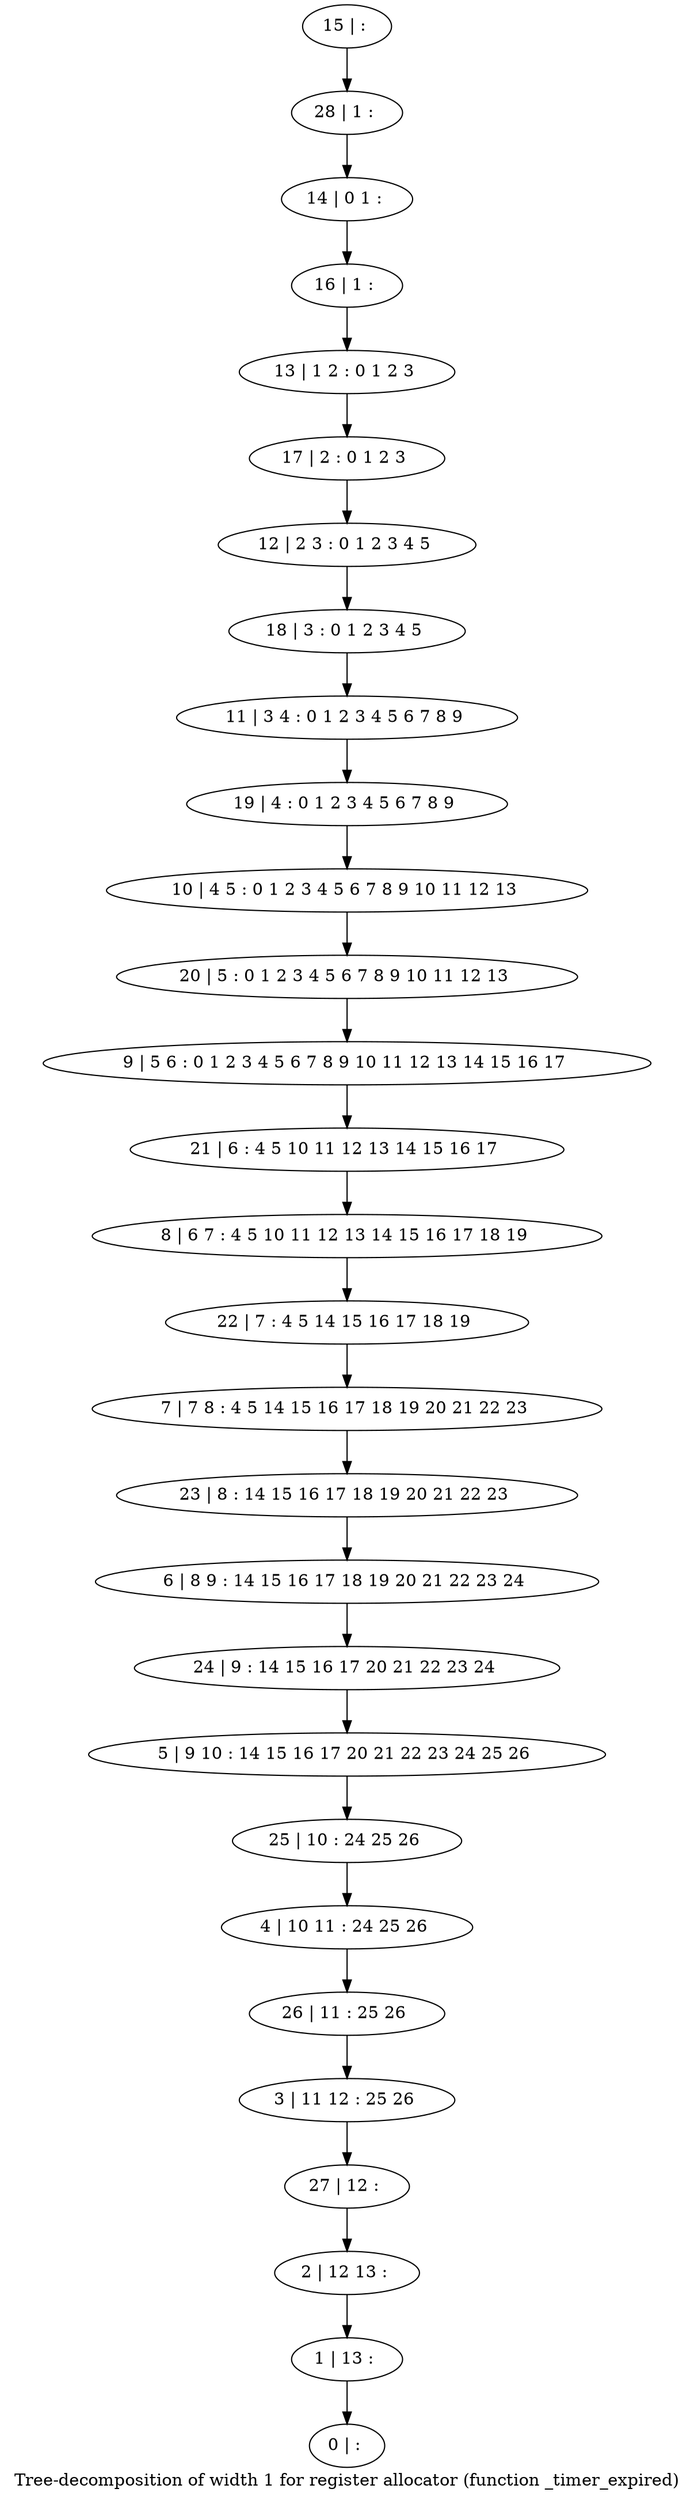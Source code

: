 digraph G {
graph [label="Tree-decomposition of width 1 for register allocator (function _timer_expired)"]
0[label="0 | : "];
1[label="1 | 13 : "];
2[label="2 | 12 13 : "];
3[label="3 | 11 12 : 25 26 "];
4[label="4 | 10 11 : 24 25 26 "];
5[label="5 | 9 10 : 14 15 16 17 20 21 22 23 24 25 26 "];
6[label="6 | 8 9 : 14 15 16 17 18 19 20 21 22 23 24 "];
7[label="7 | 7 8 : 4 5 14 15 16 17 18 19 20 21 22 23 "];
8[label="8 | 6 7 : 4 5 10 11 12 13 14 15 16 17 18 19 "];
9[label="9 | 5 6 : 0 1 2 3 4 5 6 7 8 9 10 11 12 13 14 15 16 17 "];
10[label="10 | 4 5 : 0 1 2 3 4 5 6 7 8 9 10 11 12 13 "];
11[label="11 | 3 4 : 0 1 2 3 4 5 6 7 8 9 "];
12[label="12 | 2 3 : 0 1 2 3 4 5 "];
13[label="13 | 1 2 : 0 1 2 3 "];
14[label="14 | 0 1 : "];
15[label="15 | : "];
16[label="16 | 1 : "];
17[label="17 | 2 : 0 1 2 3 "];
18[label="18 | 3 : 0 1 2 3 4 5 "];
19[label="19 | 4 : 0 1 2 3 4 5 6 7 8 9 "];
20[label="20 | 5 : 0 1 2 3 4 5 6 7 8 9 10 11 12 13 "];
21[label="21 | 6 : 4 5 10 11 12 13 14 15 16 17 "];
22[label="22 | 7 : 4 5 14 15 16 17 18 19 "];
23[label="23 | 8 : 14 15 16 17 18 19 20 21 22 23 "];
24[label="24 | 9 : 14 15 16 17 20 21 22 23 24 "];
25[label="25 | 10 : 24 25 26 "];
26[label="26 | 11 : 25 26 "];
27[label="27 | 12 : "];
28[label="28 | 1 : "];
15->28 ;
28->14 ;
14->16 ;
16->13 ;
13->17 ;
17->12 ;
12->18 ;
18->11 ;
11->19 ;
19->10 ;
10->20 ;
20->9 ;
9->21 ;
21->8 ;
8->22 ;
22->7 ;
7->23 ;
23->6 ;
6->24 ;
24->5 ;
5->25 ;
25->4 ;
4->26 ;
26->3 ;
3->27 ;
27->2 ;
2->1 ;
1->0 ;
}
